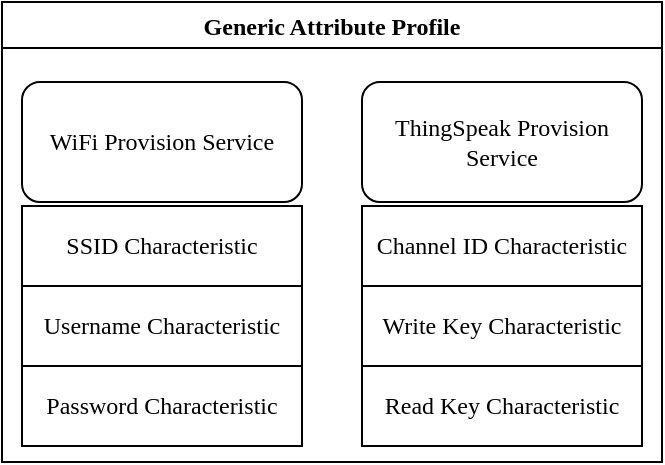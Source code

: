 <mxfile>
    <diagram id="7AUuCbugMvAbF2xqyScm" name="Page-1">
        <mxGraphModel dx="654" dy="376" grid="1" gridSize="10" guides="1" tooltips="1" connect="1" arrows="1" fold="1" page="1" pageScale="1" pageWidth="850" pageHeight="1100" math="0" shadow="0">
            <root>
                <mxCell id="0"/>
                <mxCell id="1" parent="0"/>
                <mxCell id="2" value="Generic Attribute Profile" style="swimlane;fontFamily=Nunito;fontSource=https%3A%2F%2Ffonts.googleapis.com%2Fcss%3Ffamily%3DNunito;" vertex="1" parent="1">
                    <mxGeometry x="260" y="170" width="330" height="230" as="geometry">
                        <mxRectangle x="260" y="170" width="160" height="23" as="alternateBounds"/>
                    </mxGeometry>
                </mxCell>
                <mxCell id="3" value="WiFi Provision Service" style="rounded=1;whiteSpace=wrap;html=1;fontFamily=Nunito;fontSource=https%3A%2F%2Ffonts.googleapis.com%2Fcss%3Ffamily%3DNunito;" vertex="1" parent="2">
                    <mxGeometry x="10" y="40" width="140" height="60" as="geometry"/>
                </mxCell>
                <mxCell id="4" value="ThingSpeak Provision Service" style="rounded=1;whiteSpace=wrap;html=1;fontFamily=Nunito;fontSource=https%3A%2F%2Ffonts.googleapis.com%2Fcss%3Ffamily%3DNunito;" vertex="1" parent="2">
                    <mxGeometry x="180" y="40" width="140" height="60" as="geometry"/>
                </mxCell>
                <mxCell id="5" value="SSID Characteristic" style="rounded=0;whiteSpace=wrap;html=1;fontFamily=Nunito;fontSource=https%3A%2F%2Ffonts.googleapis.com%2Fcss%3Ffamily%3DNunito;" vertex="1" parent="2">
                    <mxGeometry x="10" y="102" width="140" height="40" as="geometry"/>
                </mxCell>
                <mxCell id="6" value="Username Characteristic" style="rounded=0;whiteSpace=wrap;html=1;fontFamily=Nunito;fontSource=https%3A%2F%2Ffonts.googleapis.com%2Fcss%3Ffamily%3DNunito;" vertex="1" parent="2">
                    <mxGeometry x="10" y="142" width="140" height="40" as="geometry"/>
                </mxCell>
                <mxCell id="7" value="Password Characteristic" style="rounded=0;whiteSpace=wrap;html=1;fontFamily=Nunito;fontSource=https%3A%2F%2Ffonts.googleapis.com%2Fcss%3Ffamily%3DNunito;" vertex="1" parent="2">
                    <mxGeometry x="10" y="182" width="140" height="40" as="geometry"/>
                </mxCell>
                <mxCell id="8" value="Channel ID Characteristic" style="rounded=0;whiteSpace=wrap;html=1;fontFamily=Nunito;fontSource=https%3A%2F%2Ffonts.googleapis.com%2Fcss%3Ffamily%3DNunito;" vertex="1" parent="2">
                    <mxGeometry x="180" y="102" width="140" height="40" as="geometry"/>
                </mxCell>
                <mxCell id="9" value="Write Key Characteristic" style="rounded=0;whiteSpace=wrap;html=1;fontFamily=Nunito;fontSource=https%3A%2F%2Ffonts.googleapis.com%2Fcss%3Ffamily%3DNunito;" vertex="1" parent="2">
                    <mxGeometry x="180" y="142" width="140" height="40" as="geometry"/>
                </mxCell>
                <mxCell id="10" value="Read Key Characteristic" style="rounded=0;whiteSpace=wrap;html=1;fontFamily=Nunito;fontSource=https%3A%2F%2Ffonts.googleapis.com%2Fcss%3Ffamily%3DNunito;" vertex="1" parent="2">
                    <mxGeometry x="180" y="182" width="140" height="40" as="geometry"/>
                </mxCell>
            </root>
        </mxGraphModel>
    </diagram>
</mxfile>